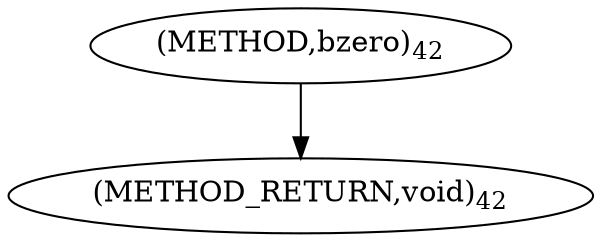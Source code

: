 digraph "bzero" {  
"98937" [label = <(METHOD,bzero)<SUB>42</SUB>> ]
"98940" [label = <(METHOD_RETURN,void)<SUB>42</SUB>> ]
  "98937" -> "98940" 
}
